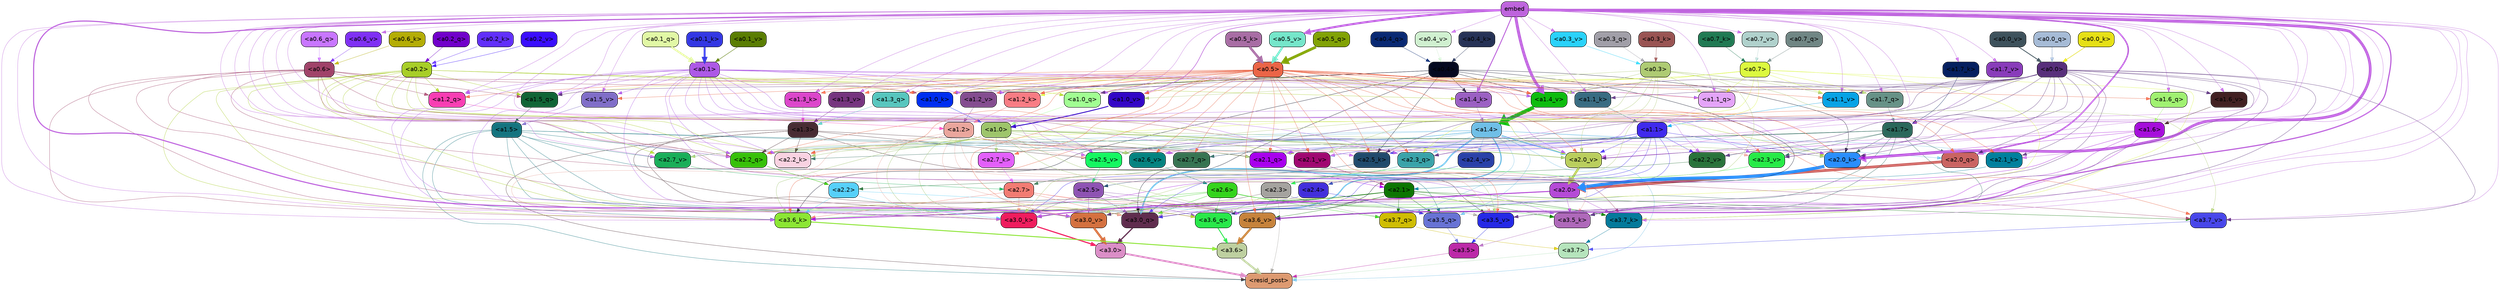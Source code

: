 strict digraph "" {
	graph [bgcolor=transparent,
		layout=dot,
		overlap=false,
		splines=true
	];
	"<a3.7>"	[color=black,
		fillcolor="#b5e4bc",
		fontname=Helvetica,
		shape=box,
		style="filled, rounded"];
	"<resid_post>"	[color=black,
		fillcolor="#dd9a71",
		fontname=Helvetica,
		shape=box,
		style="filled, rounded"];
	"<a3.7>" -> "<resid_post>"	[color="#b5e4bc",
		penwidth=0.6239100098609924];
	"<a3.6>"	[color=black,
		fillcolor="#bed0a0",
		fontname=Helvetica,
		shape=box,
		style="filled, rounded"];
	"<a3.6>" -> "<resid_post>"	[color="#bed0a0",
		penwidth=4.569062113761902];
	"<a3.5>"	[color=black,
		fillcolor="#bc2aa8",
		fontname=Helvetica,
		shape=box,
		style="filled, rounded"];
	"<a3.5>" -> "<resid_post>"	[color="#bc2aa8",
		penwidth=0.6];
	"<a3.0>"	[color=black,
		fillcolor="#db8ec7",
		fontname=Helvetica,
		shape=box,
		style="filled, rounded"];
	"<a3.0>" -> "<resid_post>"	[color="#db8ec7",
		penwidth=4.283544182777405];
	"<a2.3>"	[color=black,
		fillcolor="#a5a39f",
		fontname=Helvetica,
		shape=box,
		style="filled, rounded"];
	"<a2.3>" -> "<resid_post>"	[color="#a5a39f",
		penwidth=0.6];
	"<a3.7_q>"	[color=black,
		fillcolor="#cfbd04",
		fontname=Helvetica,
		shape=box,
		style="filled, rounded"];
	"<a2.3>" -> "<a3.7_q>"	[color="#a5a39f",
		penwidth=0.6];
	"<a3.6_q>"	[color=black,
		fillcolor="#29e84a",
		fontname=Helvetica,
		shape=box,
		style="filled, rounded"];
	"<a2.3>" -> "<a3.6_q>"	[color="#a5a39f",
		penwidth=0.6];
	"<a3.5_q>"	[color=black,
		fillcolor="#6873d5",
		fontname=Helvetica,
		shape=box,
		style="filled, rounded"];
	"<a2.3>" -> "<a3.5_q>"	[color="#a5a39f",
		penwidth=0.6];
	"<a3.0_q>"	[color=black,
		fillcolor="#602d4e",
		fontname=Helvetica,
		shape=box,
		style="filled, rounded"];
	"<a2.3>" -> "<a3.0_q>"	[color="#a5a39f",
		penwidth=0.6];
	"<a3.0_k>"	[color=black,
		fillcolor="#ef1d5e",
		fontname=Helvetica,
		shape=box,
		style="filled, rounded"];
	"<a2.3>" -> "<a3.0_k>"	[color="#a5a39f",
		penwidth=0.6];
	"<a3.6_v>"	[color=black,
		fillcolor="#c6833c",
		fontname=Helvetica,
		shape=box,
		style="filled, rounded"];
	"<a2.3>" -> "<a3.6_v>"	[color="#a5a39f",
		penwidth=0.6];
	"<a3.5_v>"	[color=black,
		fillcolor="#2529e6",
		fontname=Helvetica,
		shape=box,
		style="filled, rounded"];
	"<a2.3>" -> "<a3.5_v>"	[color="#a5a39f",
		penwidth=0.6];
	"<a3.0_v>"	[color=black,
		fillcolor="#d47140",
		fontname=Helvetica,
		shape=box,
		style="filled, rounded"];
	"<a2.3>" -> "<a3.0_v>"	[color="#a5a39f",
		penwidth=0.6];
	"<a1.5>"	[color=black,
		fillcolor="#14747f",
		fontname=Helvetica,
		shape=box,
		style="filled, rounded"];
	"<a1.5>" -> "<resid_post>"	[color="#14747f",
		penwidth=0.6];
	"<a1.5>" -> "<a3.6_q>"	[color="#14747f",
		penwidth=0.6];
	"<a1.5>" -> "<a3.5_q>"	[color="#14747f",
		penwidth=0.6];
	"<a1.5>" -> "<a3.0_q>"	[color="#14747f",
		penwidth=0.6];
	"<a3.6_k>"	[color=black,
		fillcolor="#8ce634",
		fontname=Helvetica,
		shape=box,
		style="filled, rounded"];
	"<a1.5>" -> "<a3.6_k>"	[color="#14747f",
		penwidth=0.6];
	"<a1.5>" -> "<a3.0_k>"	[color="#14747f",
		penwidth=0.6];
	"<a2.2_q>"	[color=black,
		fillcolor="#37c10a",
		fontname=Helvetica,
		shape=box,
		style="filled, rounded"];
	"<a1.5>" -> "<a2.2_q>"	[color="#14747f",
		penwidth=0.6];
	"<a2.7_v>"	[color=black,
		fillcolor="#1aae59",
		fontname=Helvetica,
		shape=box,
		style="filled, rounded"];
	"<a1.5>" -> "<a2.7_v>"	[color="#14747f",
		penwidth=0.6];
	"<a2.6_v>"	[color=black,
		fillcolor="#058380",
		fontname=Helvetica,
		shape=box,
		style="filled, rounded"];
	"<a1.5>" -> "<a2.6_v>"	[color="#14747f",
		penwidth=0.6];
	"<a2.1_v>"	[color=black,
		fillcolor="#a00871",
		fontname=Helvetica,
		shape=box,
		style="filled, rounded"];
	"<a1.5>" -> "<a2.1_v>"	[color="#14747f",
		penwidth=0.6];
	"<a1.4>"	[color=black,
		fillcolor="#6fbfe7",
		fontname=Helvetica,
		shape=box,
		style="filled, rounded"];
	"<a1.4>" -> "<resid_post>"	[color="#6fbfe7",
		penwidth=0.6];
	"<a1.4>" -> "<a3.7_q>"	[color="#6fbfe7",
		penwidth=0.6];
	"<a1.4>" -> "<a3.6_q>"	[color="#6fbfe7",
		penwidth=2.7536282539367676];
	"<a1.4>" -> "<a3.5_q>"	[color="#6fbfe7",
		penwidth=0.6];
	"<a1.4>" -> "<a3.0_q>"	[color="#6fbfe7",
		penwidth=3.3369133472442627];
	"<a2.3_q>"	[color=black,
		fillcolor="#3aa3a9",
		fontname=Helvetica,
		shape=box,
		style="filled, rounded"];
	"<a1.4>" -> "<a2.3_q>"	[color="#6fbfe7",
		penwidth=0.6];
	"<a1.4>" -> "<a2.2_q>"	[color="#6fbfe7",
		penwidth=0.6];
	"<a2.1_q>"	[color=black,
		fillcolor="#a801ed",
		fontname=Helvetica,
		shape=box,
		style="filled, rounded"];
	"<a1.4>" -> "<a2.1_q>"	[color="#6fbfe7",
		penwidth=0.6];
	"<a2.0_q>"	[color=black,
		fillcolor="#ca6462",
		fontname=Helvetica,
		shape=box,
		style="filled, rounded"];
	"<a1.4>" -> "<a2.0_q>"	[color="#6fbfe7",
		penwidth=0.6];
	"<a2.1_k>"	[color=black,
		fillcolor="#01809d",
		fontname=Helvetica,
		shape=box,
		style="filled, rounded"];
	"<a1.4>" -> "<a2.1_k>"	[color="#6fbfe7",
		penwidth=0.6];
	"<a1.4>" -> "<a2.7_v>"	[color="#6fbfe7",
		penwidth=0.6];
	"<a1.4>" -> "<a2.6_v>"	[color="#6fbfe7",
		penwidth=0.6];
	"<a2.5_v>"	[color=black,
		fillcolor="#15f761",
		fontname=Helvetica,
		shape=box,
		style="filled, rounded"];
	"<a1.4>" -> "<a2.5_v>"	[color="#6fbfe7",
		penwidth=0.6];
	"<a2.4_v>"	[color=black,
		fillcolor="#2a41a8",
		fontname=Helvetica,
		shape=box,
		style="filled, rounded"];
	"<a1.4>" -> "<a2.4_v>"	[color="#6fbfe7",
		penwidth=0.6];
	"<a1.4>" -> "<a2.1_v>"	[color="#6fbfe7",
		penwidth=0.6];
	"<a2.0_v>"	[color=black,
		fillcolor="#bace5d",
		fontname=Helvetica,
		shape=box,
		style="filled, rounded"];
	"<a1.4>" -> "<a2.0_v>"	[color="#6fbfe7",
		penwidth=2.2818827629089355];
	"<a1.3>"	[color=black,
		fillcolor="#482c33",
		fontname=Helvetica,
		shape=box,
		style="filled, rounded"];
	"<a1.3>" -> "<resid_post>"	[color="#482c33",
		penwidth=0.6];
	"<a1.3>" -> "<a3.6_v>"	[color="#482c33",
		penwidth=0.6];
	"<a1.3>" -> "<a3.5_v>"	[color="#482c33",
		penwidth=0.6];
	"<a1.3>" -> "<a3.0_v>"	[color="#482c33",
		penwidth=0.6];
	"<a1.3>" -> "<a2.2_q>"	[color="#482c33",
		penwidth=0.6];
	"<a1.3>" -> "<a2.1_q>"	[color="#482c33",
		penwidth=0.6];
	"<a2.2_k>"	[color=black,
		fillcolor="#f9d2e1",
		fontname=Helvetica,
		shape=box,
		style="filled, rounded"];
	"<a1.3>" -> "<a2.2_k>"	[color="#482c33",
		penwidth=0.6];
	"<a1.3>" -> "<a2.5_v>"	[color="#482c33",
		penwidth=0.6];
	"<a3.7_q>" -> "<a3.7>"	[color="#cfbd04",
		penwidth=0.6];
	"<a3.6_q>" -> "<a3.6>"	[color="#29e84a",
		penwidth=2.0344843566417694];
	"<a3.5_q>" -> "<a3.5>"	[color="#6873d5",
		penwidth=0.6];
	"<a3.0_q>" -> "<a3.0>"	[color="#602d4e",
		penwidth=2.863015294075012];
	"<a3.7_k>"	[color=black,
		fillcolor="#047a9b",
		fontname=Helvetica,
		shape=box,
		style="filled, rounded"];
	"<a3.7_k>" -> "<a3.7>"	[color="#047a9b",
		penwidth=0.6];
	"<a3.6_k>" -> "<a3.6>"	[color="#8ce634",
		penwidth=2.1770318150520325];
	"<a3.5_k>"	[color=black,
		fillcolor="#af69ba",
		fontname=Helvetica,
		shape=box,
		style="filled, rounded"];
	"<a3.5_k>" -> "<a3.5>"	[color="#af69ba",
		penwidth=0.6];
	"<a3.0_k>" -> "<a3.0>"	[color="#ef1d5e",
		penwidth=2.6323853135108948];
	"<a3.7_v>"	[color=black,
		fillcolor="#4847ea",
		fontname=Helvetica,
		shape=box,
		style="filled, rounded"];
	"<a3.7_v>" -> "<a3.7>"	[color="#4847ea",
		penwidth=0.6];
	"<a3.6_v>" -> "<a3.6>"	[color="#c6833c",
		penwidth=4.972373723983765];
	"<a3.5_v>" -> "<a3.5>"	[color="#2529e6",
		penwidth=0.6];
	"<a3.0_v>" -> "<a3.0>"	[color="#d47140",
		penwidth=5.1638524532318115];
	"<a2.6>"	[color=black,
		fillcolor="#34d41d",
		fontname=Helvetica,
		shape=box,
		style="filled, rounded"];
	"<a2.6>" -> "<a3.7_q>"	[color="#34d41d",
		penwidth=0.6];
	"<a2.6>" -> "<a3.6_q>"	[color="#34d41d",
		penwidth=0.6];
	"<a2.6>" -> "<a3.0_q>"	[color="#34d41d",
		penwidth=0.6];
	"<a2.6>" -> "<a3.7_k>"	[color="#34d41d",
		penwidth=0.6];
	"<a2.6>" -> "<a3.6_k>"	[color="#34d41d",
		penwidth=0.6];
	"<a2.6>" -> "<a3.5_k>"	[color="#34d41d",
		penwidth=0.6];
	"<a2.6>" -> "<a3.0_k>"	[color="#34d41d",
		penwidth=0.6];
	"<a2.1>"	[color=black,
		fillcolor="#0c7502",
		fontname=Helvetica,
		shape=box,
		style="filled, rounded"];
	"<a2.1>" -> "<a3.7_q>"	[color="#0c7502",
		penwidth=0.6];
	"<a2.1>" -> "<a3.6_q>"	[color="#0c7502",
		penwidth=0.6];
	"<a2.1>" -> "<a3.5_q>"	[color="#0c7502",
		penwidth=0.6];
	"<a2.1>" -> "<a3.0_q>"	[color="#0c7502",
		penwidth=0.6];
	"<a2.1>" -> "<a3.7_k>"	[color="#0c7502",
		penwidth=0.6];
	"<a2.1>" -> "<a3.6_k>"	[color="#0c7502",
		penwidth=0.6];
	"<a2.1>" -> "<a3.5_k>"	[color="#0c7502",
		penwidth=0.6];
	"<a2.1>" -> "<a3.0_k>"	[color="#0c7502",
		penwidth=0.6];
	"<a2.1>" -> "<a3.7_v>"	[color="#0c7502",
		penwidth=0.6];
	"<a2.1>" -> "<a3.6_v>"	[color="#0c7502",
		penwidth=0.6];
	"<a2.1>" -> "<a3.0_v>"	[color="#0c7502",
		penwidth=0.6];
	"<a2.7>"	[color=black,
		fillcolor="#f27c73",
		fontname=Helvetica,
		shape=box,
		style="filled, rounded"];
	"<a2.7>" -> "<a3.6_q>"	[color="#f27c73",
		penwidth=0.6];
	"<a2.7>" -> "<a3.0_q>"	[color="#f27c73",
		penwidth=0.6];
	"<a2.7>" -> "<a3.6_k>"	[color="#f27c73",
		penwidth=0.6];
	"<a2.7>" -> "<a3.0_k>"	[color="#f27c73",
		penwidth=0.6];
	"<a2.7>" -> "<a3.6_v>"	[color="#f27c73",
		penwidth=0.6];
	"<a2.5>"	[color=black,
		fillcolor="#8e53b3",
		fontname=Helvetica,
		shape=box,
		style="filled, rounded"];
	"<a2.5>" -> "<a3.6_q>"	[color="#8e53b3",
		penwidth=0.6];
	"<a2.5>" -> "<a3.0_q>"	[color="#8e53b3",
		penwidth=0.6];
	"<a2.5>" -> "<a3.0_k>"	[color="#8e53b3",
		penwidth=0.6];
	"<a2.5>" -> "<a3.6_v>"	[color="#8e53b3",
		penwidth=0.6];
	"<a2.5>" -> "<a3.0_v>"	[color="#8e53b3",
		penwidth=0.6];
	"<a2.0>"	[color=black,
		fillcolor="#b54ad7",
		fontname=Helvetica,
		shape=box,
		style="filled, rounded"];
	"<a2.0>" -> "<a3.6_q>"	[color="#b54ad7",
		penwidth=0.6];
	"<a2.0>" -> "<a3.0_q>"	[color="#b54ad7",
		penwidth=0.6];
	"<a2.0>" -> "<a3.7_k>"	[color="#b54ad7",
		penwidth=0.6];
	"<a2.0>" -> "<a3.6_k>"	[color="#b54ad7",
		penwidth=1.7047871947288513];
	"<a2.0>" -> "<a3.5_k>"	[color="#b54ad7",
		penwidth=0.6];
	"<a2.0>" -> "<a3.0_k>"	[color="#b54ad7",
		penwidth=2.239806979894638];
	"<a1.1>"	[color=black,
		fillcolor="#402aed",
		fontname=Helvetica,
		shape=box,
		style="filled, rounded"];
	"<a1.1>" -> "<a3.6_q>"	[color="#402aed",
		penwidth=0.6];
	"<a1.1>" -> "<a3.0_q>"	[color="#402aed",
		penwidth=0.6];
	"<a1.1>" -> "<a3.0_k>"	[color="#402aed",
		penwidth=0.6];
	"<a1.1>" -> "<a3.6_v>"	[color="#402aed",
		penwidth=0.6];
	"<a2.7_q>"	[color=black,
		fillcolor="#377452",
		fontname=Helvetica,
		shape=box,
		style="filled, rounded"];
	"<a1.1>" -> "<a2.7_q>"	[color="#402aed",
		penwidth=0.6];
	"<a2.5_k>"	[color=black,
		fillcolor="#204a6c",
		fontname=Helvetica,
		shape=box,
		style="filled, rounded"];
	"<a1.1>" -> "<a2.5_k>"	[color="#402aed",
		penwidth=0.6];
	"<a2.0_k>"	[color=black,
		fillcolor="#2a8efd",
		fontname=Helvetica,
		shape=box,
		style="filled, rounded"];
	"<a1.1>" -> "<a2.0_k>"	[color="#402aed",
		penwidth=0.6];
	"<a1.1>" -> "<a2.6_v>"	[color="#402aed",
		penwidth=0.6];
	"<a2.2_v>"	[color=black,
		fillcolor="#2a733b",
		fontname=Helvetica,
		shape=box,
		style="filled, rounded"];
	"<a1.1>" -> "<a2.2_v>"	[color="#402aed",
		penwidth=0.6];
	"<a1.1>" -> "<a2.1_v>"	[color="#402aed",
		penwidth=0.6];
	"<a1.1>" -> "<a2.0_v>"	[color="#402aed",
		penwidth=0.6];
	"<a0.4>"	[color=black,
		fillcolor="#050920",
		fontname=Helvetica,
		shape=box,
		style="filled, rounded"];
	"<a0.4>" -> "<a3.6_q>"	[color="#050920",
		penwidth=0.6];
	"<a0.4>" -> "<a3.0_q>"	[color="#050920",
		penwidth=0.6];
	"<a0.4>" -> "<a3.6_k>"	[color="#050920",
		penwidth=0.6];
	"<a0.4>" -> "<a2.5_k>"	[color="#050920",
		penwidth=0.6];
	"<a0.4>" -> "<a2.0_k>"	[color="#050920",
		penwidth=0.6];
	"<a1.4_k>"	[color=black,
		fillcolor="#9b60c3",
		fontname=Helvetica,
		shape=box,
		style="filled, rounded"];
	"<a0.4>" -> "<a1.4_k>"	[color="#050920",
		penwidth=0.6];
	"<a1.1_k>"	[color=black,
		fillcolor="#396c82",
		fontname=Helvetica,
		shape=box,
		style="filled, rounded"];
	"<a0.4>" -> "<a1.1_k>"	[color="#050920",
		penwidth=0.6];
	"<a1.0_k>"	[color=black,
		fillcolor="#002df0",
		fontname=Helvetica,
		shape=box,
		style="filled, rounded"];
	"<a0.4>" -> "<a1.0_k>"	[color="#050920",
		penwidth=0.6];
	"<a1.4_v>"	[color=black,
		fillcolor="#0dbc0f",
		fontname=Helvetica,
		shape=box,
		style="filled, rounded"];
	"<a0.4>" -> "<a1.4_v>"	[color="#050920",
		penwidth=0.6];
	"<a1.2_v>"	[color=black,
		fillcolor="#844d90",
		fontname=Helvetica,
		shape=box,
		style="filled, rounded"];
	"<a0.4>" -> "<a1.2_v>"	[color="#050920",
		penwidth=0.6];
	"<a0.2>"	[color=black,
		fillcolor="#a8ce28",
		fontname=Helvetica,
		shape=box,
		style="filled, rounded"];
	"<a0.2>" -> "<a3.6_q>"	[color="#a8ce28",
		penwidth=0.6];
	"<a0.2>" -> "<a3.0_q>"	[color="#a8ce28",
		penwidth=0.6];
	"<a0.2>" -> "<a3.6_k>"	[color="#a8ce28",
		penwidth=0.6];
	"<a0.2>" -> "<a3.0_k>"	[color="#a8ce28",
		penwidth=0.6];
	"<a0.2>" -> "<a2.2_q>"	[color="#a8ce28",
		penwidth=0.6];
	"<a0.2>" -> "<a2.2_k>"	[color="#a8ce28",
		penwidth=0.6];
	"<a0.2>" -> "<a2.0_k>"	[color="#a8ce28",
		penwidth=0.6];
	"<a0.2>" -> "<a2.7_v>"	[color="#a8ce28",
		penwidth=0.6];
	"<a0.2>" -> "<a2.1_v>"	[color="#a8ce28",
		penwidth=0.6];
	"<a0.2>" -> "<a2.0_v>"	[color="#a8ce28",
		penwidth=0.6];
	"<a1.5_q>"	[color=black,
		fillcolor="#116536",
		fontname=Helvetica,
		shape=box,
		style="filled, rounded"];
	"<a0.2>" -> "<a1.5_q>"	[color="#a8ce28",
		penwidth=0.6];
	"<a1.2_q>"	[color=black,
		fillcolor="#f83eb3",
		fontname=Helvetica,
		shape=box,
		style="filled, rounded"];
	"<a0.2>" -> "<a1.2_q>"	[color="#a8ce28",
		penwidth=0.6];
	"<a1.0_q>"	[color=black,
		fillcolor="#a1fe92",
		fontname=Helvetica,
		shape=box,
		style="filled, rounded"];
	"<a0.2>" -> "<a1.0_q>"	[color="#a8ce28",
		penwidth=0.6];
	"<a0.2>" -> "<a1.4_k>"	[color="#a8ce28",
		penwidth=0.6];
	"<a0.2>" -> "<a1.0_k>"	[color="#a8ce28",
		penwidth=0.6];
	"<a0.2>" -> "<a1.4_v>"	[color="#a8ce28",
		penwidth=0.6];
	"<a2.4>"	[color=black,
		fillcolor="#422fdb",
		fontname=Helvetica,
		shape=box,
		style="filled, rounded"];
	"<a2.4>" -> "<a3.5_q>"	[color="#422fdb",
		penwidth=0.6];
	"<a2.4>" -> "<a3.0_q>"	[color="#422fdb",
		penwidth=0.6];
	"<a1.2>"	[color=black,
		fillcolor="#eaa69d",
		fontname=Helvetica,
		shape=box,
		style="filled, rounded"];
	"<a1.2>" -> "<a3.0_q>"	[color="#eaa69d",
		penwidth=0.6];
	"<a1.2>" -> "<a3.6_k>"	[color="#eaa69d",
		penwidth=0.6];
	"<a1.2>" -> "<a3.5_k>"	[color="#eaa69d",
		penwidth=0.6];
	"<a1.2>" -> "<a3.0_k>"	[color="#eaa69d",
		penwidth=0.6];
	"<a1.2>" -> "<a3.5_v>"	[color="#eaa69d",
		penwidth=0.6];
	"<a1.2>" -> "<a2.7_q>"	[color="#eaa69d",
		penwidth=0.6];
	"<a1.2>" -> "<a2.2_q>"	[color="#eaa69d",
		penwidth=0.6];
	"<a1.2>" -> "<a2.2_k>"	[color="#eaa69d",
		penwidth=0.6];
	"<a1.2>" -> "<a2.6_v>"	[color="#eaa69d",
		penwidth=0.6];
	"<a1.2>" -> "<a2.5_v>"	[color="#eaa69d",
		penwidth=0.6];
	"<a2.3_v>"	[color=black,
		fillcolor="#27ea47",
		fontname=Helvetica,
		shape=box,
		style="filled, rounded"];
	"<a1.2>" -> "<a2.3_v>"	[color="#eaa69d",
		penwidth=0.6];
	"<a1.2>" -> "<a2.0_v>"	[color="#eaa69d",
		penwidth=0.6];
	"<a1.7>"	[color=black,
		fillcolor="#2b685b",
		fontname=Helvetica,
		shape=box,
		style="filled, rounded"];
	"<a1.7>" -> "<a3.7_k>"	[color="#2b685b",
		penwidth=0.6];
	"<a1.7>" -> "<a3.5_k>"	[color="#2b685b",
		penwidth=0.6];
	"<a1.7>" -> "<a3.6_v>"	[color="#2b685b",
		penwidth=0.6];
	"<a1.7>" -> "<a2.7_q>"	[color="#2b685b",
		penwidth=0.6];
	"<a1.7>" -> "<a2.2_q>"	[color="#2b685b",
		penwidth=0.6];
	"<a1.7>" -> "<a2.0_q>"	[color="#2b685b",
		penwidth=0.6];
	"<a1.7>" -> "<a2.2_k>"	[color="#2b685b",
		penwidth=0.6];
	"<a1.7>" -> "<a2.0_k>"	[color="#2b685b",
		penwidth=0.6];
	"<a1.7>" -> "<a2.5_v>"	[color="#2b685b",
		penwidth=0.6];
	"<a1.7>" -> "<a2.3_v>"	[color="#2b685b",
		penwidth=0.6];
	"<a1.7>" -> "<a2.2_v>"	[color="#2b685b",
		penwidth=0.6];
	"<a0.7>"	[color=black,
		fillcolor="#dcf93f",
		fontname=Helvetica,
		shape=box,
		style="filled, rounded"];
	"<a0.7>" -> "<a3.7_k>"	[color="#dcf93f",
		penwidth=0.6];
	"<a0.7>" -> "<a3.0_v>"	[color="#dcf93f",
		penwidth=0.6];
	"<a0.7>" -> "<a2.3_q>"	[color="#dcf93f",
		penwidth=0.6];
	"<a0.7>" -> "<a2.2_q>"	[color="#dcf93f",
		penwidth=0.6];
	"<a1.7_q>"	[color=black,
		fillcolor="#679287",
		fontname=Helvetica,
		shape=box,
		style="filled, rounded"];
	"<a0.7>" -> "<a1.7_q>"	[color="#dcf93f",
		penwidth=0.6];
	"<a0.7>" -> "<a1.5_q>"	[color="#dcf93f",
		penwidth=0.6];
	"<a1.1_q>"	[color=black,
		fillcolor="#e4a4f8",
		fontname=Helvetica,
		shape=box,
		style="filled, rounded"];
	"<a0.7>" -> "<a1.1_q>"	[color="#dcf93f",
		penwidth=0.6];
	"<a1.2_k>"	[color=black,
		fillcolor="#f87c84",
		fontname=Helvetica,
		shape=box,
		style="filled, rounded"];
	"<a0.7>" -> "<a1.2_k>"	[color="#dcf93f",
		penwidth=0.6];
	"<a0.7>" -> "<a1.0_k>"	[color="#dcf93f",
		penwidth=0.6];
	"<a0.7>" -> "<a1.4_v>"	[color="#dcf93f",
		penwidth=0.6];
	"<a1.1_v>"	[color=black,
		fillcolor="#07a3e5",
		fontname=Helvetica,
		shape=box,
		style="filled, rounded"];
	"<a0.7>" -> "<a1.1_v>"	[color="#dcf93f",
		penwidth=0.6];
	"<a0.6>"	[color=black,
		fillcolor="#a04369",
		fontname=Helvetica,
		shape=box,
		style="filled, rounded"];
	"<a0.6>" -> "<a3.7_k>"	[color="#a04369",
		penwidth=0.6];
	"<a0.6>" -> "<a3.6_k>"	[color="#a04369",
		penwidth=0.6];
	"<a0.6>" -> "<a3.0_k>"	[color="#a04369",
		penwidth=0.6];
	"<a0.6>" -> "<a3.7_v>"	[color="#a04369",
		penwidth=0.6];
	"<a0.6>" -> "<a3.6_v>"	[color="#a04369",
		penwidth=0.6];
	"<a0.6>" -> "<a3.0_v>"	[color="#a04369",
		penwidth=0.6];
	"<a0.6>" -> "<a2.3_q>"	[color="#a04369",
		penwidth=0.6];
	"<a0.6>" -> "<a2.2_q>"	[color="#a04369",
		penwidth=0.6];
	"<a0.6>" -> "<a1.5_q>"	[color="#a04369",
		penwidth=0.6];
	"<a0.6>" -> "<a1.2_q>"	[color="#a04369",
		penwidth=0.6];
	"<a0.6>" -> "<a1.0_k>"	[color="#a04369",
		penwidth=0.6];
	"<a0.6>" -> "<a1.4_v>"	[color="#a04369",
		penwidth=0.6];
	embed	[color=black,
		fillcolor="#be64dd",
		fontname=Helvetica,
		shape=box,
		style="filled, rounded"];
	embed -> "<a3.7_k>"	[color="#be64dd",
		penwidth=0.6];
	embed -> "<a3.6_k>"	[color="#be64dd",
		penwidth=0.6];
	embed -> "<a3.5_k>"	[color="#be64dd",
		penwidth=0.6];
	embed -> "<a3.0_k>"	[color="#be64dd",
		penwidth=0.6];
	embed -> "<a3.7_v>"	[color="#be64dd",
		penwidth=0.6];
	embed -> "<a3.6_v>"	[color="#be64dd",
		penwidth=2.7369276881217957];
	embed -> "<a3.5_v>"	[color="#be64dd",
		penwidth=0.6];
	embed -> "<a3.0_v>"	[color="#be64dd",
		penwidth=2.5778204202651978];
	embed -> "<a2.7_q>"	[color="#be64dd",
		penwidth=0.6];
	embed -> "<a2.3_q>"	[color="#be64dd",
		penwidth=0.6];
	embed -> "<a2.2_q>"	[color="#be64dd",
		penwidth=0.6];
	embed -> "<a2.1_q>"	[color="#be64dd",
		penwidth=0.6];
	embed -> "<a2.0_q>"	[color="#be64dd",
		penwidth=3.459219217300415];
	embed -> "<a2.5_k>"	[color="#be64dd",
		penwidth=0.6];
	embed -> "<a2.2_k>"	[color="#be64dd",
		penwidth=0.6363201141357422];
	embed -> "<a2.1_k>"	[color="#be64dd",
		penwidth=0.6];
	embed -> "<a2.0_k>"	[color="#be64dd",
		penwidth=6.407642982900143];
	embed -> "<a2.7_v>"	[color="#be64dd",
		penwidth=0.6];
	embed -> "<a2.6_v>"	[color="#be64dd",
		penwidth=0.6];
	embed -> "<a2.5_v>"	[color="#be64dd",
		penwidth=0.6];
	embed -> "<a2.3_v>"	[color="#be64dd",
		penwidth=0.6];
	embed -> "<a2.2_v>"	[color="#be64dd",
		penwidth=0.6175012588500977];
	embed -> "<a2.1_v>"	[color="#be64dd",
		penwidth=0.6];
	embed -> "<a2.0_v>"	[color="#be64dd",
		penwidth=0.6];
	embed -> "<a1.7_q>"	[color="#be64dd",
		penwidth=0.6];
	"<a1.6_q>"	[color=black,
		fillcolor="#a0f171",
		fontname=Helvetica,
		shape=box,
		style="filled, rounded"];
	embed -> "<a1.6_q>"	[color="#be64dd",
		penwidth=0.6];
	embed -> "<a1.5_q>"	[color="#be64dd",
		penwidth=0.6186923980712891];
	"<a1.3_q>"	[color=black,
		fillcolor="#57c6be",
		fontname=Helvetica,
		shape=box,
		style="filled, rounded"];
	embed -> "<a1.3_q>"	[color="#be64dd",
		penwidth=0.6];
	embed -> "<a1.2_q>"	[color="#be64dd",
		penwidth=0.6];
	embed -> "<a1.1_q>"	[color="#be64dd",
		penwidth=0.6];
	embed -> "<a1.0_q>"	[color="#be64dd",
		penwidth=0.6];
	"<a1.7_k>"	[color=black,
		fillcolor="#062060",
		fontname=Helvetica,
		shape=box,
		style="filled, rounded"];
	embed -> "<a1.7_k>"	[color="#be64dd",
		penwidth=0.6];
	embed -> "<a1.4_k>"	[color="#be64dd",
		penwidth=2.1454997062683105];
	"<a1.3_k>"	[color=black,
		fillcolor="#dc46cb",
		fontname=Helvetica,
		shape=box,
		style="filled, rounded"];
	embed -> "<a1.3_k>"	[color="#be64dd",
		penwidth=0.6];
	embed -> "<a1.2_k>"	[color="#be64dd",
		penwidth=0.6];
	embed -> "<a1.1_k>"	[color="#be64dd",
		penwidth=0.6];
	embed -> "<a1.0_k>"	[color="#be64dd",
		penwidth=0.6];
	"<a1.7_v>"	[color=black,
		fillcolor="#893cba",
		fontname=Helvetica,
		shape=box,
		style="filled, rounded"];
	embed -> "<a1.7_v>"	[color="#be64dd",
		penwidth=0.6];
	"<a1.6_v>"	[color=black,
		fillcolor="#422123",
		fontname=Helvetica,
		shape=box,
		style="filled, rounded"];
	embed -> "<a1.6_v>"	[color="#be64dd",
		penwidth=0.6];
	"<a1.5_v>"	[color=black,
		fillcolor="#806ec8",
		fontname=Helvetica,
		shape=box,
		style="filled, rounded"];
	embed -> "<a1.5_v>"	[color="#be64dd",
		penwidth=0.6];
	embed -> "<a1.4_v>"	[color="#be64dd",
		penwidth=6.860090345144272];
	"<a1.3_v>"	[color=black,
		fillcolor="#76357f",
		fontname=Helvetica,
		shape=box,
		style="filled, rounded"];
	embed -> "<a1.3_v>"	[color="#be64dd",
		penwidth=0.6];
	embed -> "<a1.2_v>"	[color="#be64dd",
		penwidth=0.6];
	embed -> "<a1.1_v>"	[color="#be64dd",
		penwidth=0.6];
	"<a1.0_v>"	[color=black,
		fillcolor="#3307c6",
		fontname=Helvetica,
		shape=box,
		style="filled, rounded"];
	embed -> "<a1.0_v>"	[color="#be64dd",
		penwidth=1.2940821647644043];
	"<a0.7_v>"	[color=black,
		fillcolor="#b0d1cc",
		fontname=Helvetica,
		shape=box,
		style="filled, rounded"];
	embed -> "<a0.7_v>"	[color="#be64dd",
		penwidth=0.6];
	"<a0.6_v>"	[color=black,
		fillcolor="#7f30f3",
		fontname=Helvetica,
		shape=box,
		style="filled, rounded"];
	embed -> "<a0.6_v>"	[color="#be64dd",
		penwidth=0.6];
	"<a0.5_v>"	[color=black,
		fillcolor="#75e6ca",
		fontname=Helvetica,
		shape=box,
		style="filled, rounded"];
	embed -> "<a0.5_v>"	[color="#be64dd",
		penwidth=4.899768829345703];
	"<a0.4_v>"	[color=black,
		fillcolor="#d0f0d0",
		fontname=Helvetica,
		shape=box,
		style="filled, rounded"];
	embed -> "<a0.4_v>"	[color="#be64dd",
		penwidth=0.6];
	"<a0.3_v>"	[color=black,
		fillcolor="#29d2fa",
		fontname=Helvetica,
		shape=box,
		style="filled, rounded"];
	embed -> "<a0.3_v>"	[color="#be64dd",
		penwidth=0.6];
	"<a2.2>"	[color=black,
		fillcolor="#56d0f9",
		fontname=Helvetica,
		shape=box,
		style="filled, rounded"];
	"<a2.2>" -> "<a3.6_k>"	[color="#56d0f9",
		penwidth=0.6];
	"<a2.2>" -> "<a3.0_k>"	[color="#56d0f9",
		penwidth=0.6];
	"<a2.2>" -> "<a3.6_v>"	[color="#56d0f9",
		penwidth=0.6];
	"<a1.6>"	[color=black,
		fillcolor="#a60edb",
		fontname=Helvetica,
		shape=box,
		style="filled, rounded"];
	"<a1.6>" -> "<a3.6_k>"	[color="#a60edb",
		penwidth=0.6];
	"<a1.6>" -> "<a3.5_k>"	[color="#a60edb",
		penwidth=0.6];
	"<a1.6>" -> "<a3.6_v>"	[color="#a60edb",
		penwidth=0.6];
	"<a1.6>" -> "<a2.0_k>"	[color="#a60edb",
		penwidth=0.6];
	"<a1.6>" -> "<a2.0_v>"	[color="#a60edb",
		penwidth=0.6];
	"<a1.0>"	[color=black,
		fillcolor="#9ec56b",
		fontname=Helvetica,
		shape=box,
		style="filled, rounded"];
	"<a1.0>" -> "<a3.6_k>"	[color="#9ec56b",
		penwidth=0.6];
	"<a1.0>" -> "<a3.0_k>"	[color="#9ec56b",
		penwidth=0.6];
	"<a1.0>" -> "<a3.6_v>"	[color="#9ec56b",
		penwidth=0.6];
	"<a1.0>" -> "<a3.5_v>"	[color="#9ec56b",
		penwidth=0.6];
	"<a1.0>" -> "<a3.0_v>"	[color="#9ec56b",
		penwidth=0.6];
	"<a1.0>" -> "<a2.3_q>"	[color="#9ec56b",
		penwidth=0.6];
	"<a1.0>" -> "<a2.2_q>"	[color="#9ec56b",
		penwidth=0.6];
	"<a1.0>" -> "<a2.1_q>"	[color="#9ec56b",
		penwidth=0.6];
	"<a2.7_k>"	[color=black,
		fillcolor="#e35ffa",
		fontname=Helvetica,
		shape=box,
		style="filled, rounded"];
	"<a1.0>" -> "<a2.7_k>"	[color="#9ec56b",
		penwidth=0.6];
	"<a1.0>" -> "<a2.2_k>"	[color="#9ec56b",
		penwidth=0.6];
	"<a1.0>" -> "<a2.0_k>"	[color="#9ec56b",
		penwidth=0.6];
	"<a1.0>" -> "<a2.7_v>"	[color="#9ec56b",
		penwidth=0.6];
	"<a1.0>" -> "<a2.6_v>"	[color="#9ec56b",
		penwidth=0.6];
	"<a1.0>" -> "<a2.0_v>"	[color="#9ec56b",
		penwidth=1.2978954315185547];
	"<a0.5>"	[color=black,
		fillcolor="#eb6547",
		fontname=Helvetica,
		shape=box,
		style="filled, rounded"];
	"<a0.5>" -> "<a3.6_k>"	[color="#eb6547",
		penwidth=0.6];
	"<a0.5>" -> "<a3.7_v>"	[color="#eb6547",
		penwidth=0.6];
	"<a0.5>" -> "<a3.6_v>"	[color="#eb6547",
		penwidth=0.6];
	"<a0.5>" -> "<a3.5_v>"	[color="#eb6547",
		penwidth=0.6];
	"<a0.5>" -> "<a3.0_v>"	[color="#eb6547",
		penwidth=0.6];
	"<a0.5>" -> "<a2.7_q>"	[color="#eb6547",
		penwidth=0.6];
	"<a0.5>" -> "<a2.3_q>"	[color="#eb6547",
		penwidth=0.6];
	"<a0.5>" -> "<a2.2_q>"	[color="#eb6547",
		penwidth=0.6];
	"<a0.5>" -> "<a2.1_q>"	[color="#eb6547",
		penwidth=0.6];
	"<a0.5>" -> "<a2.0_q>"	[color="#eb6547",
		penwidth=0.6];
	"<a0.5>" -> "<a2.7_k>"	[color="#eb6547",
		penwidth=0.6];
	"<a0.5>" -> "<a2.5_k>"	[color="#eb6547",
		penwidth=0.6];
	"<a0.5>" -> "<a2.2_k>"	[color="#eb6547",
		penwidth=0.6];
	"<a0.5>" -> "<a2.1_k>"	[color="#eb6547",
		penwidth=0.6];
	"<a0.5>" -> "<a2.0_k>"	[color="#eb6547",
		penwidth=0.7721366882324219];
	"<a0.5>" -> "<a2.6_v>"	[color="#eb6547",
		penwidth=0.6];
	"<a0.5>" -> "<a2.3_v>"	[color="#eb6547",
		penwidth=0.6];
	"<a0.5>" -> "<a2.1_v>"	[color="#eb6547",
		penwidth=0.6];
	"<a0.5>" -> "<a2.0_v>"	[color="#eb6547",
		penwidth=0.6];
	"<a0.5>" -> "<a1.6_q>"	[color="#eb6547",
		penwidth=0.6];
	"<a0.5>" -> "<a1.3_q>"	[color="#eb6547",
		penwidth=0.6];
	"<a0.5>" -> "<a1.2_q>"	[color="#eb6547",
		penwidth=0.6];
	"<a0.5>" -> "<a1.1_q>"	[color="#eb6547",
		penwidth=0.6];
	"<a0.5>" -> "<a1.0_q>"	[color="#eb6547",
		penwidth=0.6];
	"<a0.5>" -> "<a1.3_k>"	[color="#eb6547",
		penwidth=0.6];
	"<a0.5>" -> "<a1.2_k>"	[color="#eb6547",
		penwidth=0.6];
	"<a0.5>" -> "<a1.1_k>"	[color="#eb6547",
		penwidth=0.6];
	"<a0.5>" -> "<a1.0_k>"	[color="#eb6547",
		penwidth=0.6];
	"<a0.5>" -> "<a1.5_v>"	[color="#eb6547",
		penwidth=0.6];
	"<a0.5>" -> "<a1.4_v>"	[color="#eb6547",
		penwidth=1.0206317901611328];
	"<a0.5>" -> "<a1.3_v>"	[color="#eb6547",
		penwidth=0.6];
	"<a0.5>" -> "<a1.2_v>"	[color="#eb6547",
		penwidth=0.6];
	"<a0.5>" -> "<a1.1_v>"	[color="#eb6547",
		penwidth=0.6];
	"<a0.5>" -> "<a1.0_v>"	[color="#eb6547",
		penwidth=0.6];
	"<a0.1>"	[color=black,
		fillcolor="#ad59e6",
		fontname=Helvetica,
		shape=box,
		style="filled, rounded"];
	"<a0.1>" -> "<a3.6_k>"	[color="#ad59e6",
		penwidth=0.6];
	"<a0.1>" -> "<a3.5_k>"	[color="#ad59e6",
		penwidth=0.6];
	"<a0.1>" -> "<a3.0_k>"	[color="#ad59e6",
		penwidth=0.6];
	"<a0.1>" -> "<a3.6_v>"	[color="#ad59e6",
		penwidth=0.6];
	"<a0.1>" -> "<a3.0_v>"	[color="#ad59e6",
		penwidth=0.6];
	"<a0.1>" -> "<a2.3_q>"	[color="#ad59e6",
		penwidth=0.6];
	"<a0.1>" -> "<a2.2_q>"	[color="#ad59e6",
		penwidth=0.6];
	"<a0.1>" -> "<a2.2_k>"	[color="#ad59e6",
		penwidth=0.6];
	"<a0.1>" -> "<a2.0_k>"	[color="#ad59e6",
		penwidth=0.6];
	"<a0.1>" -> "<a2.5_v>"	[color="#ad59e6",
		penwidth=0.6];
	"<a0.1>" -> "<a2.3_v>"	[color="#ad59e6",
		penwidth=0.6];
	"<a0.1>" -> "<a2.1_v>"	[color="#ad59e6",
		penwidth=0.6];
	"<a0.1>" -> "<a2.0_v>"	[color="#ad59e6",
		penwidth=0.6];
	"<a0.1>" -> "<a1.5_q>"	[color="#ad59e6",
		penwidth=0.6];
	"<a0.1>" -> "<a1.2_q>"	[color="#ad59e6",
		penwidth=0.6];
	"<a0.1>" -> "<a1.1_q>"	[color="#ad59e6",
		penwidth=0.6];
	"<a0.1>" -> "<a1.2_k>"	[color="#ad59e6",
		penwidth=0.6];
	"<a0.1>" -> "<a1.1_k>"	[color="#ad59e6",
		penwidth=0.6];
	"<a0.1>" -> "<a1.5_v>"	[color="#ad59e6",
		penwidth=0.6];
	"<a0.1>" -> "<a1.4_v>"	[color="#ad59e6",
		penwidth=0.6];
	"<a0.1>" -> "<a1.2_v>"	[color="#ad59e6",
		penwidth=0.6];
	"<a0.1>" -> "<a1.0_v>"	[color="#ad59e6",
		penwidth=0.6];
	"<a0.0>"	[color=black,
		fillcolor="#582f7b",
		fontname=Helvetica,
		shape=box,
		style="filled, rounded"];
	"<a0.0>" -> "<a3.5_k>"	[color="#582f7b",
		penwidth=0.6];
	"<a0.0>" -> "<a3.7_v>"	[color="#582f7b",
		penwidth=0.6];
	"<a0.0>" -> "<a3.6_v>"	[color="#582f7b",
		penwidth=0.6];
	"<a0.0>" -> "<a3.5_v>"	[color="#582f7b",
		penwidth=0.6];
	"<a0.0>" -> "<a3.0_v>"	[color="#582f7b",
		penwidth=0.6];
	"<a0.0>" -> "<a2.3_q>"	[color="#582f7b",
		penwidth=0.6];
	"<a0.0>" -> "<a2.0_q>"	[color="#582f7b",
		penwidth=0.6];
	"<a0.0>" -> "<a2.5_k>"	[color="#582f7b",
		penwidth=0.6];
	"<a0.0>" -> "<a2.1_k>"	[color="#582f7b",
		penwidth=0.6];
	"<a0.0>" -> "<a2.0_k>"	[color="#582f7b",
		penwidth=0.6];
	"<a0.0>" -> "<a2.5_v>"	[color="#582f7b",
		penwidth=0.6];
	"<a0.0>" -> "<a2.3_v>"	[color="#582f7b",
		penwidth=0.6];
	"<a0.0>" -> "<a2.2_v>"	[color="#582f7b",
		penwidth=0.6];
	"<a0.0>" -> "<a2.0_v>"	[color="#582f7b",
		penwidth=0.6];
	"<a0.0>" -> "<a1.5_q>"	[color="#582f7b",
		penwidth=0.6];
	"<a0.0>" -> "<a1.0_q>"	[color="#582f7b",
		penwidth=0.6];
	"<a0.0>" -> "<a1.1_k>"	[color="#582f7b",
		penwidth=0.6];
	"<a0.0>" -> "<a1.6_v>"	[color="#582f7b",
		penwidth=0.6];
	"<a0.0>" -> "<a1.4_v>"	[color="#582f7b",
		penwidth=0.6];
	"<a0.0>" -> "<a1.1_v>"	[color="#582f7b",
		penwidth=0.6];
	"<a0.3>"	[color=black,
		fillcolor="#aecb73",
		fontname=Helvetica,
		shape=box,
		style="filled, rounded"];
	"<a0.3>" -> "<a3.0_k>"	[color="#aecb73",
		penwidth=0.6];
	"<a0.3>" -> "<a3.7_v>"	[color="#aecb73",
		penwidth=0.6];
	"<a0.3>" -> "<a3.0_v>"	[color="#aecb73",
		penwidth=0.6];
	"<a0.3>" -> "<a2.5_v>"	[color="#aecb73",
		penwidth=0.6];
	"<a0.3>" -> "<a2.1_v>"	[color="#aecb73",
		penwidth=0.6];
	"<a0.3>" -> "<a2.0_v>"	[color="#aecb73",
		penwidth=0.6];
	"<a0.3>" -> "<a1.7_q>"	[color="#aecb73",
		penwidth=0.6];
	"<a0.3>" -> "<a1.1_q>"	[color="#aecb73",
		penwidth=0.6];
	"<a0.3>" -> "<a1.4_v>"	[color="#aecb73",
		penwidth=0.6];
	"<a0.3>" -> "<a1.1_v>"	[color="#aecb73",
		penwidth=0.6];
	"<a0.3>" -> "<a1.0_v>"	[color="#aecb73",
		penwidth=0.6];
	"<a2.7_q>" -> "<a2.7>"	[color="#377452",
		penwidth=0.6];
	"<a2.3_q>" -> "<a2.3>"	[color="#3aa3a9",
		penwidth=0.6];
	"<a2.2_q>" -> "<a2.2>"	[color="#37c10a",
		penwidth=0.7441773414611816];
	"<a2.1_q>" -> "<a2.1>"	[color="#a801ed",
		penwidth=0.6];
	"<a2.0_q>" -> "<a2.0>"	[color="#ca6462",
		penwidth=6.422367453575134];
	"<a2.7_k>" -> "<a2.7>"	[color="#e35ffa",
		penwidth=0.6];
	"<a2.5_k>" -> "<a2.5>"	[color="#204a6c",
		penwidth=0.6];
	"<a2.2_k>" -> "<a2.2>"	[color="#f9d2e1",
		penwidth=0.8810110092163086];
	"<a2.1_k>" -> "<a2.1>"	[color="#01809d",
		penwidth=0.6];
	"<a2.0_k>" -> "<a2.0>"	[color="#2a8efd",
		penwidth=7.398894429206848];
	"<a2.7_v>" -> "<a2.7>"	[color="#1aae59",
		penwidth=0.6];
	"<a2.6_v>" -> "<a2.6>"	[color="#058380",
		penwidth=0.6];
	"<a2.5_v>" -> "<a2.5>"	[color="#15f761",
		penwidth=0.6];
	"<a2.4_v>" -> "<a2.4>"	[color="#2a41a8",
		penwidth=0.6];
	"<a2.3_v>" -> "<a2.3>"	[color="#27ea47",
		penwidth=0.6];
	"<a2.2_v>" -> "<a2.2>"	[color="#2a733b",
		penwidth=0.6];
	"<a2.1_v>" -> "<a2.1>"	[color="#a00871",
		penwidth=0.6];
	"<a2.0_v>" -> "<a2.0>"	[color="#bace5d",
		penwidth=5.395828627049923];
	"<a1.7_q>" -> "<a1.7>"	[color="#679287",
		penwidth=0.6];
	"<a1.6_q>" -> "<a1.6>"	[color="#a0f171",
		penwidth=0.6];
	"<a1.5_q>" -> "<a1.5>"	[color="#116536",
		penwidth=0.6];
	"<a1.3_q>" -> "<a1.3>"	[color="#57c6be",
		penwidth=0.6];
	"<a1.2_q>" -> "<a1.2>"	[color="#f83eb3",
		penwidth=0.6];
	"<a1.1_q>" -> "<a1.1>"	[color="#e4a4f8",
		penwidth=0.6];
	"<a1.0_q>" -> "<a1.0>"	[color="#a1fe92",
		penwidth=0.6];
	"<a1.7_k>" -> "<a1.7>"	[color="#062060",
		penwidth=0.6];
	"<a1.4_k>" -> "<a1.4>"	[color="#9b60c3",
		penwidth=0.6];
	"<a1.3_k>" -> "<a1.3>"	[color="#dc46cb",
		penwidth=0.6];
	"<a1.2_k>" -> "<a1.2>"	[color="#f87c84",
		penwidth=0.6];
	"<a1.1_k>" -> "<a1.1>"	[color="#396c82",
		penwidth=0.6];
	"<a1.0_k>" -> "<a1.0>"	[color="#002df0",
		penwidth=0.6];
	"<a1.7_v>" -> "<a1.7>"	[color="#893cba",
		penwidth=0.6];
	"<a1.6_v>" -> "<a1.6>"	[color="#422123",
		penwidth=0.6];
	"<a1.5_v>" -> "<a1.5>"	[color="#806ec8",
		penwidth=0.6];
	"<a1.4_v>" -> "<a1.4>"	[color="#0dbc0f",
		penwidth=8.774570226669312];
	"<a1.3_v>" -> "<a1.3>"	[color="#76357f",
		penwidth=0.6];
	"<a1.2_v>" -> "<a1.2>"	[color="#844d90",
		penwidth=0.6];
	"<a1.1_v>" -> "<a1.1>"	[color="#07a3e5",
		penwidth=0.6];
	"<a1.0_v>" -> "<a1.0>"	[color="#3307c6",
		penwidth=2.0497570037841797];
	"<a0.7_q>"	[color=black,
		fillcolor="#708684",
		fontname=Helvetica,
		shape=box,
		style="filled, rounded"];
	"<a0.7_q>" -> "<a0.7>"	[color="#708684",
		penwidth=0.6];
	"<a0.6_q>"	[color=black,
		fillcolor="#c876ff",
		fontname=Helvetica,
		shape=box,
		style="filled, rounded"];
	"<a0.6_q>" -> "<a0.6>"	[color="#c876ff",
		penwidth=0.6];
	"<a0.5_q>"	[color=black,
		fillcolor="#81a205",
		fontname=Helvetica,
		shape=box,
		style="filled, rounded"];
	"<a0.5_q>" -> "<a0.5>"	[color="#81a205",
		penwidth=6.432042121887207];
	"<a0.4_q>"	[color=black,
		fillcolor="#092973",
		fontname=Helvetica,
		shape=box,
		style="filled, rounded"];
	"<a0.4_q>" -> "<a0.4>"	[color="#092973",
		penwidth=0.6];
	"<a0.3_q>"	[color=black,
		fillcolor="#a19fa8",
		fontname=Helvetica,
		shape=box,
		style="filled, rounded"];
	"<a0.3_q>" -> "<a0.3>"	[color="#a19fa8",
		penwidth=0.6];
	"<a0.2_q>"	[color=black,
		fillcolor="#7101ca",
		fontname=Helvetica,
		shape=box,
		style="filled, rounded"];
	"<a0.2_q>" -> "<a0.2>"	[color="#7101ca",
		penwidth=0.6481189727783203];
	"<a0.1_q>"	[color=black,
		fillcolor="#e1f8a5",
		fontname=Helvetica,
		shape=box,
		style="filled, rounded"];
	"<a0.1_q>" -> "<a0.1>"	[color="#e1f8a5",
		penwidth=4.480559825897217];
	"<a0.0_q>"	[color=black,
		fillcolor="#a6bbd6",
		fontname=Helvetica,
		shape=box,
		style="filled, rounded"];
	"<a0.0_q>" -> "<a0.0>"	[color="#a6bbd6",
		penwidth=1.2296133041381836];
	"<a0.7_k>"	[color=black,
		fillcolor="#207a53",
		fontname=Helvetica,
		shape=box,
		style="filled, rounded"];
	"<a0.7_k>" -> "<a0.7>"	[color="#207a53",
		penwidth=0.6];
	"<a0.6_k>"	[color=black,
		fillcolor="#b4ad06",
		fontname=Helvetica,
		shape=box,
		style="filled, rounded"];
	"<a0.6_k>" -> "<a0.6>"	[color="#b4ad06",
		penwidth=0.6];
	"<a0.5_k>"	[color=black,
		fillcolor="#a86da4",
		fontname=Helvetica,
		shape=box,
		style="filled, rounded"];
	"<a0.5_k>" -> "<a0.5>"	[color="#a86da4",
		penwidth=5.627702713012695];
	"<a0.4_k>"	[color=black,
		fillcolor="#263256",
		fontname=Helvetica,
		shape=box,
		style="filled, rounded"];
	"<a0.4_k>" -> "<a0.4>"	[color="#263256",
		penwidth=0.6];
	"<a0.3_k>"	[color=black,
		fillcolor="#995453",
		fontname=Helvetica,
		shape=box,
		style="filled, rounded"];
	"<a0.3_k>" -> "<a0.3>"	[color="#995453",
		penwidth=0.6];
	"<a0.2_k>"	[color=black,
		fillcolor="#612ffa",
		fontname=Helvetica,
		shape=box,
		style="filled, rounded"];
	"<a0.2_k>" -> "<a0.2>"	[color="#612ffa",
		penwidth=0.6036396026611328];
	"<a0.1_k>"	[color=black,
		fillcolor="#3337e3",
		fontname=Helvetica,
		shape=box,
		style="filled, rounded"];
	"<a0.1_k>" -> "<a0.1>"	[color="#3337e3",
		penwidth=4.451648712158203];
	"<a0.0_k>"	[color=black,
		fillcolor="#e6e016",
		fontname=Helvetica,
		shape=box,
		style="filled, rounded"];
	"<a0.0_k>" -> "<a0.0>"	[color="#e6e016",
		penwidth=1.1249942779541016];
	"<a0.7_v>" -> "<a0.7>"	[color="#b0d1cc",
		penwidth=0.6];
	"<a0.6_v>" -> "<a0.6>"	[color="#7f30f3",
		penwidth=0.6];
	"<a0.5_v>" -> "<a0.5>"	[color="#75e6ca",
		penwidth=4.899764537811279];
	"<a0.4_v>" -> "<a0.4>"	[color="#d0f0d0",
		penwidth=0.6];
	"<a0.3_v>" -> "<a0.3>"	[color="#29d2fa",
		penwidth=0.6];
	"<a0.2_v>"	[color=black,
		fillcolor="#3a0efd",
		fontname=Helvetica,
		shape=box,
		style="filled, rounded"];
	"<a0.2_v>" -> "<a0.2>"	[color="#3a0efd",
		penwidth=0.6];
	"<a0.1_v>"	[color=black,
		fillcolor="#5a7d03",
		fontname=Helvetica,
		shape=box,
		style="filled, rounded"];
	"<a0.1_v>" -> "<a0.1>"	[color="#5a7d03",
		penwidth=0.8765964508056641];
	"<a0.0_v>"	[color=black,
		fillcolor="#3e525c",
		fontname=Helvetica,
		shape=box,
		style="filled, rounded"];
	"<a0.0_v>" -> "<a0.0>"	[color="#3e525c",
		penwidth=1.6807661056518555];
}
